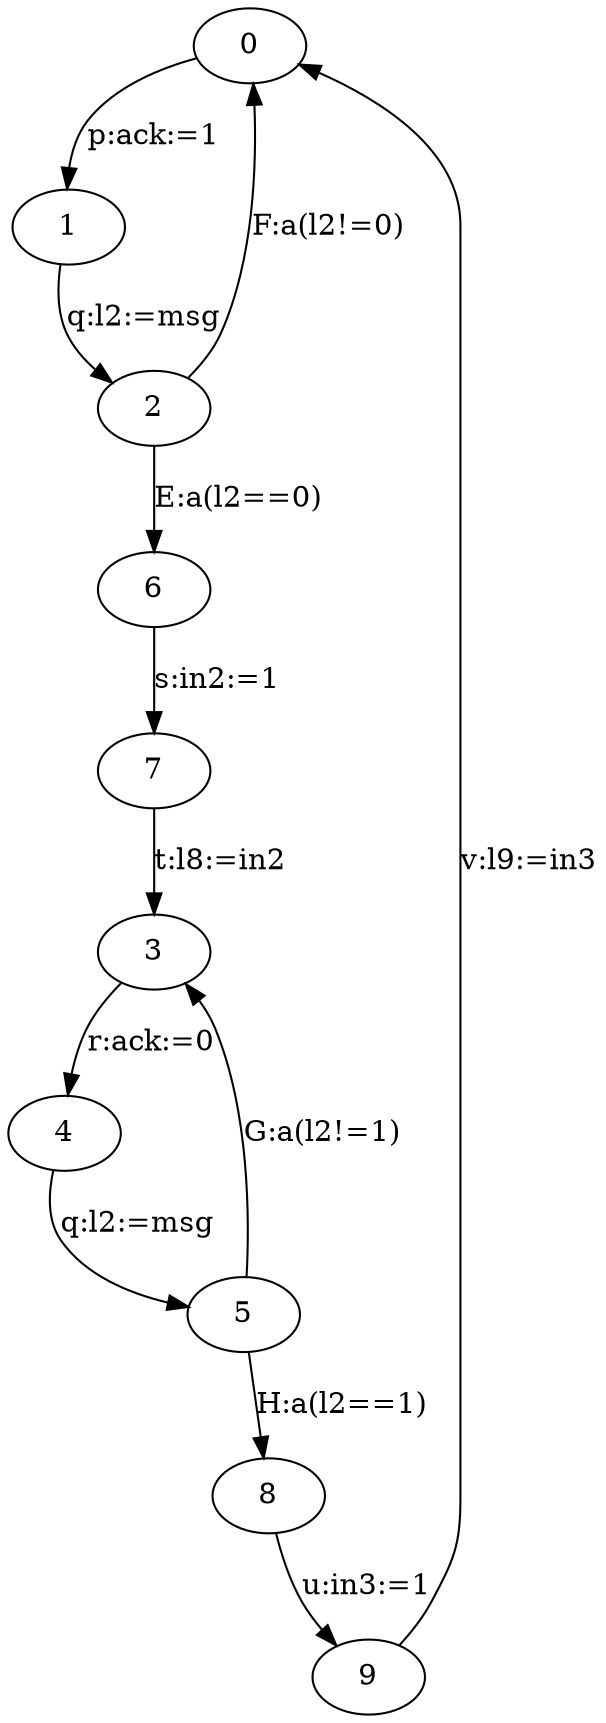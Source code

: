 digraph "unnamed" {
"0" [
fixedsize="false",
label="0",
regular="false",
];
"1" [
fixedsize="false",
label="1",
regular="false",
];
"2" [
fixedsize="false",
label="2",
regular="false",
];
"3" [
fixedsize="false",
label="3",
regular="false",
];
"4" [
fixedsize="false",
label="4",
regular="false",
];
"5" [
fixedsize="false",
label="5",
regular="false",
];
"0" -> "1" [
constraint="true",
decorate="false",
label="p:ack:=1",
labelfloat="false",
];
"1" -> "2" [
constraint="true",
decorate="false",
label="q:l2:=msg",
labelfloat="false",
];
"3" -> "4" [
constraint="true",
decorate="false",
label="r:ack:=0",
labelfloat="false",
];
"4" -> "5" [
constraint="true",
decorate="false",
label="q:l2:=msg",
labelfloat="false",
];
"2" -> "0" [
constraint="true",
decorate="false",
label="F:a(l2!=0)",
labelfloat="false",
];
"5" -> "3" [
constraint="true",
decorate="false",
label="G:a(l2!=1)",
labelfloat="false",
];
"6" [
fixedsize="false",
label="6",
regular="false",
];
"7" [
fixedsize="false",
label="7",
regular="false",
];
"8" [
fixedsize="false",
label="8",
regular="false",
];
"9" [
fixedsize="false",
label="9",
regular="false",
];
"2" -> "6" [
constraint="true",
decorate="false",
label="E:a(l2==0)",
labelfloat="false",
];
"6" -> "7" [
constraint="true",
decorate="false",
label="s:in2:=1",
labelfloat="false",
];
"7" -> "3" [
constraint="true",
decorate="false",
label="t:l8:=in2",
labelfloat="false",
];
"5" -> "8" [
constraint="true",
decorate="false",
label="H:a(l2==1)",
labelfloat="false",
];
"8" -> "9" [
constraint="true",
decorate="false",
label="u:in3:=1",
labelfloat="false",
];
"9" -> "0" [
constraint="true",
decorate="false",
label="v:l9:=in3",
labelfloat="false",
];
}
